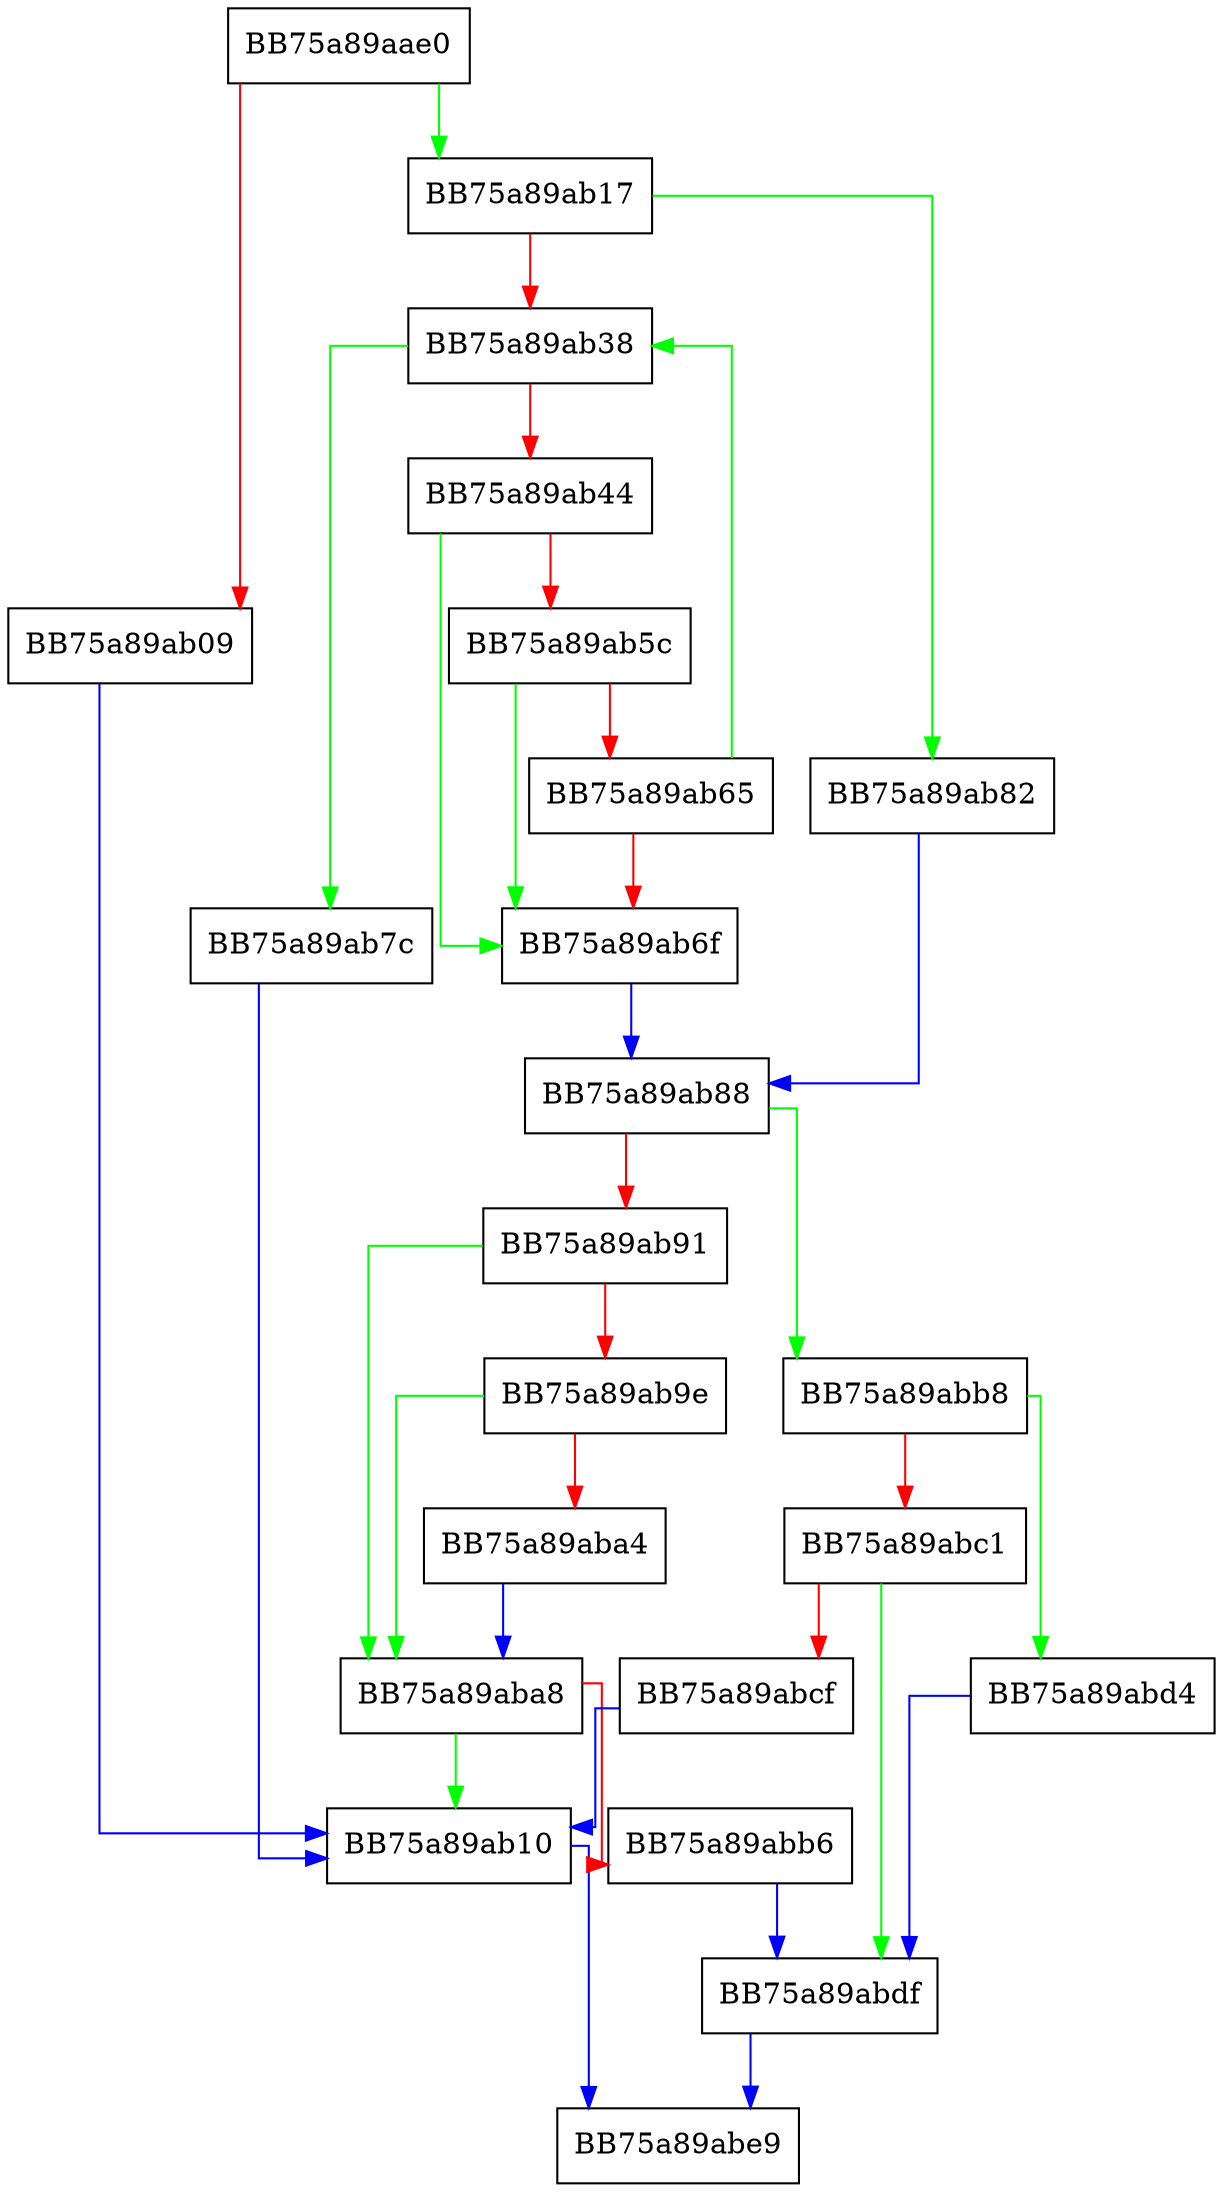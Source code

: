 digraph unwind_slow_dot_repeat {
  node [shape="box"];
  graph [splines=ortho];
  BB75a89aae0 -> BB75a89ab17 [color="green"];
  BB75a89aae0 -> BB75a89ab09 [color="red"];
  BB75a89ab09 -> BB75a89ab10 [color="blue"];
  BB75a89ab10 -> BB75a89abe9 [color="blue"];
  BB75a89ab17 -> BB75a89ab82 [color="green"];
  BB75a89ab17 -> BB75a89ab38 [color="red"];
  BB75a89ab38 -> BB75a89ab7c [color="green"];
  BB75a89ab38 -> BB75a89ab44 [color="red"];
  BB75a89ab44 -> BB75a89ab6f [color="green"];
  BB75a89ab44 -> BB75a89ab5c [color="red"];
  BB75a89ab5c -> BB75a89ab6f [color="green"];
  BB75a89ab5c -> BB75a89ab65 [color="red"];
  BB75a89ab65 -> BB75a89ab38 [color="green"];
  BB75a89ab65 -> BB75a89ab6f [color="red"];
  BB75a89ab6f -> BB75a89ab88 [color="blue"];
  BB75a89ab7c -> BB75a89ab10 [color="blue"];
  BB75a89ab82 -> BB75a89ab88 [color="blue"];
  BB75a89ab88 -> BB75a89abb8 [color="green"];
  BB75a89ab88 -> BB75a89ab91 [color="red"];
  BB75a89ab91 -> BB75a89aba8 [color="green"];
  BB75a89ab91 -> BB75a89ab9e [color="red"];
  BB75a89ab9e -> BB75a89aba8 [color="green"];
  BB75a89ab9e -> BB75a89aba4 [color="red"];
  BB75a89aba4 -> BB75a89aba8 [color="blue"];
  BB75a89aba8 -> BB75a89ab10 [color="green"];
  BB75a89aba8 -> BB75a89abb6 [color="red"];
  BB75a89abb6 -> BB75a89abdf [color="blue"];
  BB75a89abb8 -> BB75a89abd4 [color="green"];
  BB75a89abb8 -> BB75a89abc1 [color="red"];
  BB75a89abc1 -> BB75a89abdf [color="green"];
  BB75a89abc1 -> BB75a89abcf [color="red"];
  BB75a89abcf -> BB75a89ab10 [color="blue"];
  BB75a89abd4 -> BB75a89abdf [color="blue"];
  BB75a89abdf -> BB75a89abe9 [color="blue"];
}